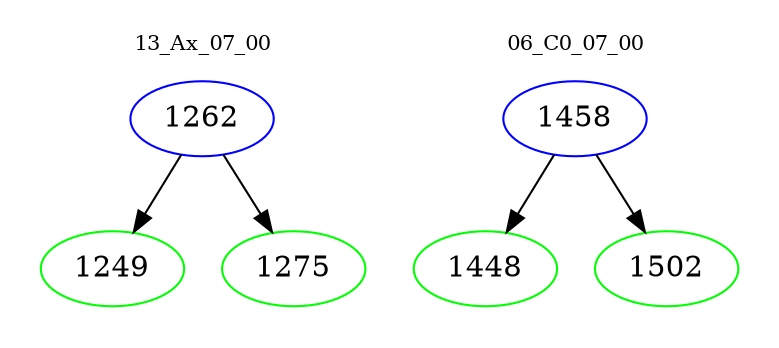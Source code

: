 digraph{
subgraph cluster_0 {
color = white
label = "13_Ax_07_00";
fontsize=10;
T0_1262 [label="1262", color="blue"]
T0_1262 -> T0_1249 [color="black"]
T0_1249 [label="1249", color="green"]
T0_1262 -> T0_1275 [color="black"]
T0_1275 [label="1275", color="green"]
}
subgraph cluster_1 {
color = white
label = "06_C0_07_00";
fontsize=10;
T1_1458 [label="1458", color="blue"]
T1_1458 -> T1_1448 [color="black"]
T1_1448 [label="1448", color="green"]
T1_1458 -> T1_1502 [color="black"]
T1_1502 [label="1502", color="green"]
}
}
